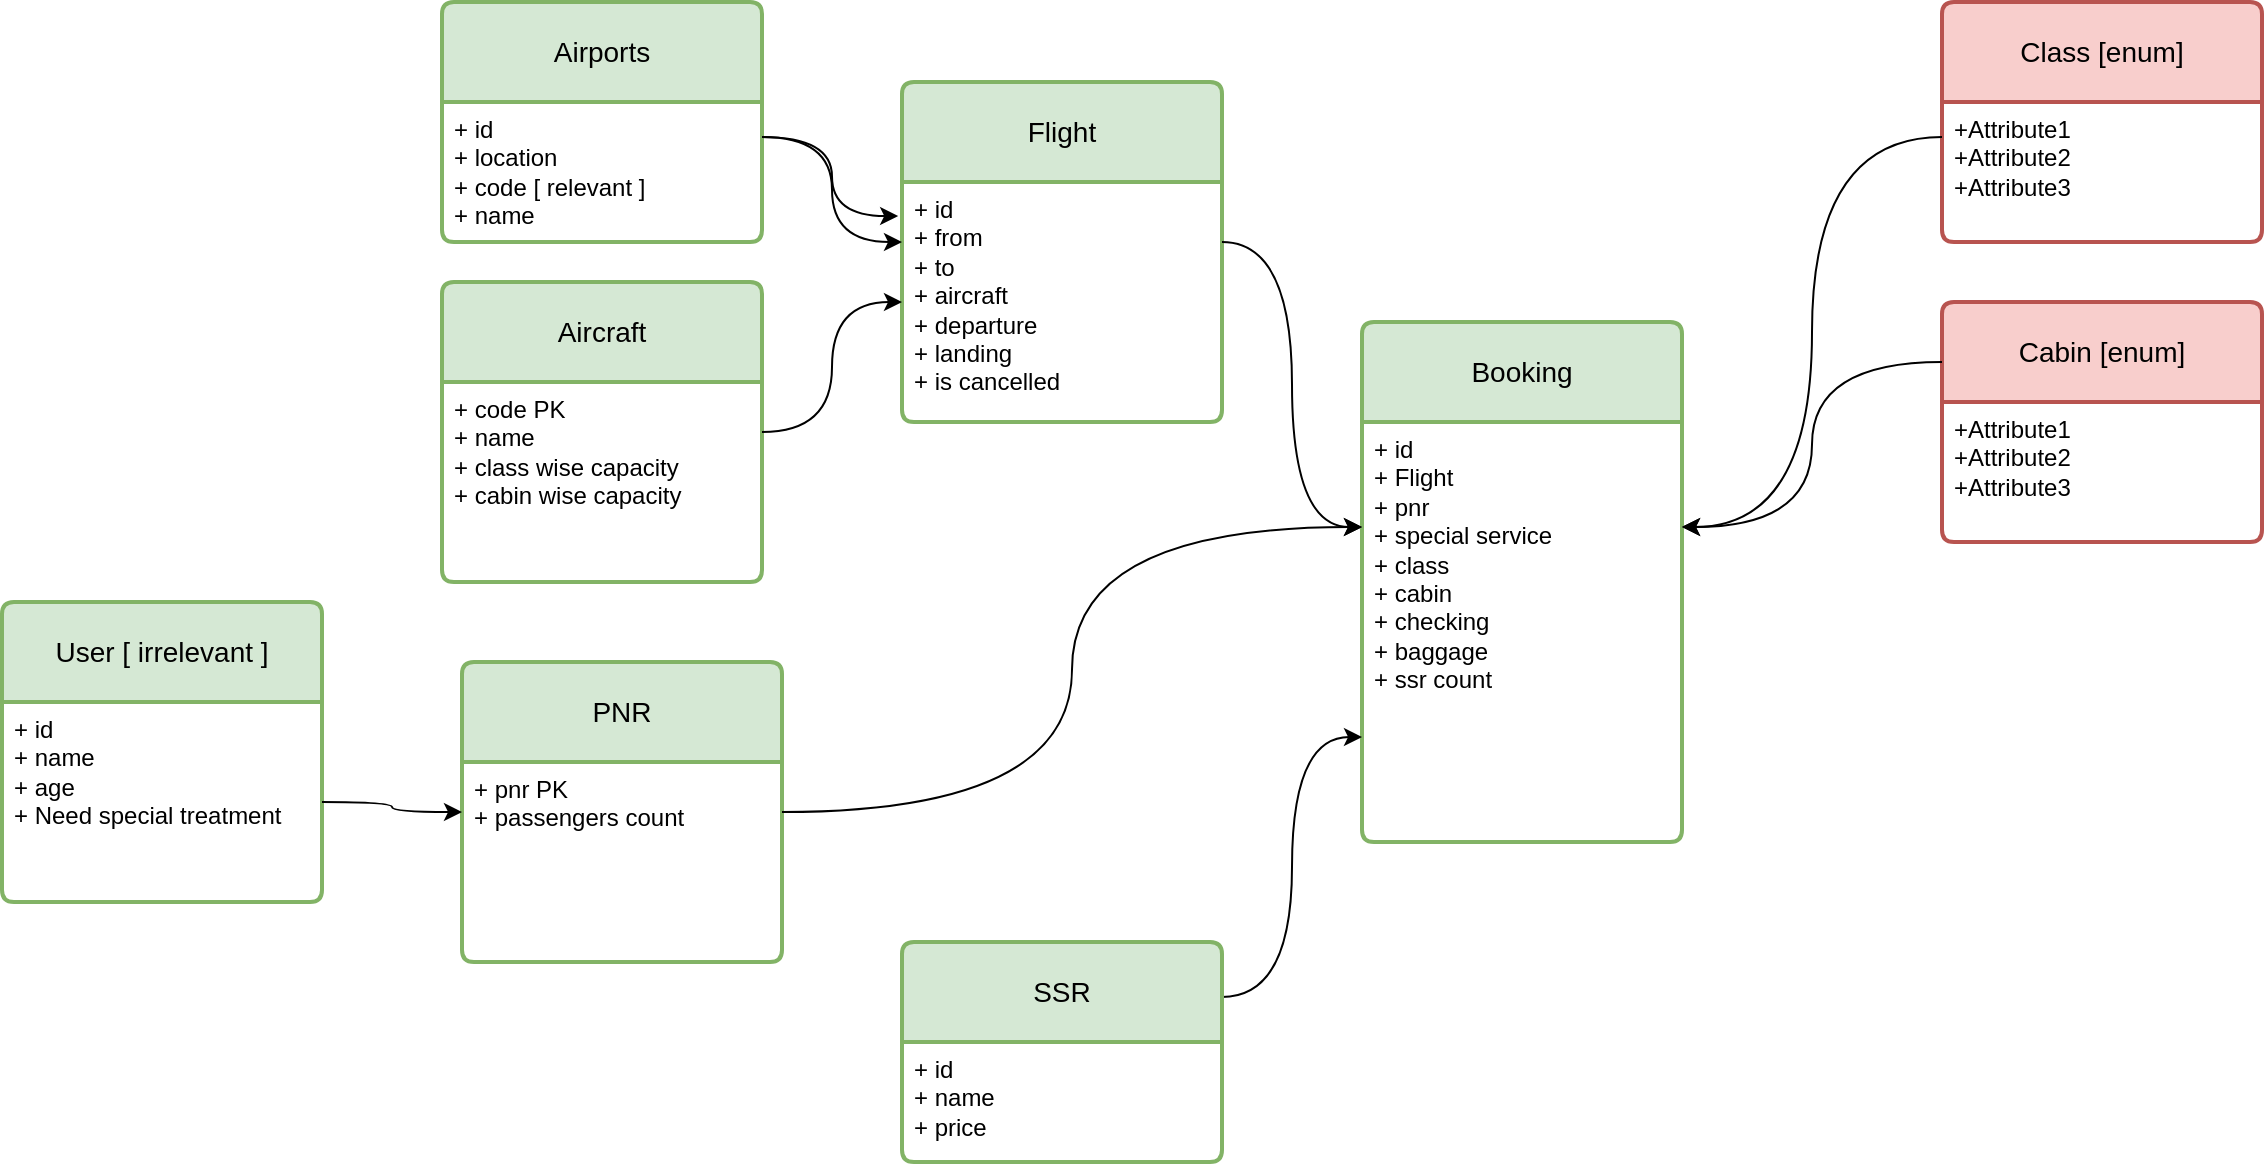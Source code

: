 <mxfile version="22.1.3" type="google">
  <diagram name="Page-1" id="DVYQqorRkGLsRXQ-Cx3g">
    <mxGraphModel grid="1" page="1" gridSize="10" guides="1" tooltips="1" connect="1" arrows="1" fold="1" pageScale="1" pageWidth="827" pageHeight="1169" math="0" shadow="0">
      <root>
        <mxCell id="0" />
        <mxCell id="1" parent="0" />
        <mxCell id="5XfUrKpNjmvtm7yDiPhU-18" value="Airports" style="swimlane;childLayout=stackLayout;horizontal=1;startSize=50;horizontalStack=0;rounded=1;fontSize=14;fontStyle=0;strokeWidth=2;resizeParent=0;resizeLast=1;shadow=0;dashed=0;align=center;arcSize=4;whiteSpace=wrap;html=1;fillColor=#d5e8d4;strokeColor=#82b366;" vertex="1" parent="1">
          <mxGeometry x="-110" y="180" width="160" height="120" as="geometry" />
        </mxCell>
        <mxCell id="5XfUrKpNjmvtm7yDiPhU-19" value="+ id&lt;br&gt;+ location&lt;br&gt;+ code [ relevant ]&lt;br&gt;+ name" style="align=left;strokeColor=none;fillColor=none;spacingLeft=4;fontSize=12;verticalAlign=top;resizable=0;rotatable=0;part=1;html=1;" vertex="1" parent="5XfUrKpNjmvtm7yDiPhU-18">
          <mxGeometry y="50" width="160" height="70" as="geometry" />
        </mxCell>
        <mxCell id="5XfUrKpNjmvtm7yDiPhU-20" value="Class [enum]" style="swimlane;childLayout=stackLayout;horizontal=1;startSize=50;horizontalStack=0;rounded=1;fontSize=14;fontStyle=0;strokeWidth=2;resizeParent=0;resizeLast=1;shadow=0;dashed=0;align=center;arcSize=4;whiteSpace=wrap;html=1;fillColor=#f8cecc;strokeColor=#b85450;" vertex="1" parent="1">
          <mxGeometry x="640" y="180" width="160" height="120" as="geometry" />
        </mxCell>
        <mxCell id="5XfUrKpNjmvtm7yDiPhU-21" value="+Attribute1&#xa;+Attribute2&#xa;+Attribute3" style="align=left;strokeColor=none;fillColor=none;spacingLeft=4;fontSize=12;verticalAlign=top;resizable=0;rotatable=0;part=1;html=1;" vertex="1" parent="5XfUrKpNjmvtm7yDiPhU-20">
          <mxGeometry y="50" width="160" height="70" as="geometry" />
        </mxCell>
        <mxCell id="5XfUrKpNjmvtm7yDiPhU-22" value="Cabin&amp;nbsp;[enum]" style="swimlane;childLayout=stackLayout;horizontal=1;startSize=50;horizontalStack=0;rounded=1;fontSize=14;fontStyle=0;strokeWidth=2;resizeParent=0;resizeLast=1;shadow=0;dashed=0;align=center;arcSize=4;whiteSpace=wrap;html=1;fillColor=#f8cecc;strokeColor=#b85450;" vertex="1" parent="1">
          <mxGeometry x="640" y="330" width="160" height="120" as="geometry" />
        </mxCell>
        <mxCell id="5XfUrKpNjmvtm7yDiPhU-23" value="+Attribute1&#xa;+Attribute2&#xa;+Attribute3" style="align=left;strokeColor=none;fillColor=none;spacingLeft=4;fontSize=12;verticalAlign=top;resizable=0;rotatable=0;part=1;html=1;" vertex="1" parent="5XfUrKpNjmvtm7yDiPhU-22">
          <mxGeometry y="50" width="160" height="70" as="geometry" />
        </mxCell>
        <mxCell id="5XfUrKpNjmvtm7yDiPhU-24" value="Aircraft" style="swimlane;childLayout=stackLayout;horizontal=1;startSize=50;horizontalStack=0;rounded=1;fontSize=14;fontStyle=0;strokeWidth=2;resizeParent=0;resizeLast=1;shadow=0;dashed=0;align=center;arcSize=4;whiteSpace=wrap;html=1;fillColor=#d5e8d4;strokeColor=#82b366;" vertex="1" parent="1">
          <mxGeometry x="-110" y="320" width="160" height="150" as="geometry" />
        </mxCell>
        <mxCell id="5XfUrKpNjmvtm7yDiPhU-25" value="+ code PK&lt;br&gt;+ name&lt;br&gt;+ class wise capacity&lt;br&gt;+ cabin wise capacity" style="align=left;strokeColor=none;fillColor=none;spacingLeft=4;fontSize=12;verticalAlign=top;resizable=0;rotatable=0;part=1;html=1;" vertex="1" parent="5XfUrKpNjmvtm7yDiPhU-24">
          <mxGeometry y="50" width="160" height="100" as="geometry" />
        </mxCell>
        <mxCell id="5XfUrKpNjmvtm7yDiPhU-27" value="User [ irrelevant ]" style="swimlane;childLayout=stackLayout;horizontal=1;startSize=50;horizontalStack=0;rounded=1;fontSize=14;fontStyle=0;strokeWidth=2;resizeParent=0;resizeLast=1;shadow=0;dashed=0;align=center;arcSize=4;whiteSpace=wrap;html=1;fillColor=#d5e8d4;strokeColor=#82b366;" vertex="1" parent="1">
          <mxGeometry x="-330" y="480" width="160" height="150" as="geometry" />
        </mxCell>
        <mxCell id="5XfUrKpNjmvtm7yDiPhU-28" value="+ id&lt;br&gt;+ name&lt;br&gt;+ age&lt;br&gt;+ Need special treatment" style="align=left;strokeColor=none;fillColor=none;spacingLeft=4;fontSize=12;verticalAlign=top;resizable=0;rotatable=0;part=1;html=1;" vertex="1" parent="5XfUrKpNjmvtm7yDiPhU-27">
          <mxGeometry y="50" width="160" height="100" as="geometry" />
        </mxCell>
        <mxCell id="5XfUrKpNjmvtm7yDiPhU-29" value="PNR" style="swimlane;childLayout=stackLayout;horizontal=1;startSize=50;horizontalStack=0;rounded=1;fontSize=14;fontStyle=0;strokeWidth=2;resizeParent=0;resizeLast=1;shadow=0;dashed=0;align=center;arcSize=4;whiteSpace=wrap;html=1;fillColor=#d5e8d4;strokeColor=#82b366;" vertex="1" parent="1">
          <mxGeometry x="-100" y="510" width="160" height="150" as="geometry" />
        </mxCell>
        <mxCell id="5XfUrKpNjmvtm7yDiPhU-30" value="+ pnr PK&lt;br&gt;+ passengers count" style="align=left;strokeColor=none;fillColor=none;spacingLeft=4;fontSize=12;verticalAlign=top;resizable=0;rotatable=0;part=1;html=1;" vertex="1" parent="5XfUrKpNjmvtm7yDiPhU-29">
          <mxGeometry y="50" width="160" height="100" as="geometry" />
        </mxCell>
        <mxCell id="5XfUrKpNjmvtm7yDiPhU-33" value="Flight" style="swimlane;childLayout=stackLayout;horizontal=1;startSize=50;horizontalStack=0;rounded=1;fontSize=14;fontStyle=0;strokeWidth=2;resizeParent=0;resizeLast=1;shadow=0;dashed=0;align=center;arcSize=4;whiteSpace=wrap;html=1;fillColor=#d5e8d4;strokeColor=#82b366;" vertex="1" parent="1">
          <mxGeometry x="120" y="220" width="160" height="170" as="geometry" />
        </mxCell>
        <mxCell id="5XfUrKpNjmvtm7yDiPhU-34" value="+ id&lt;br&gt;+ from&lt;br&gt;+ to&lt;br&gt;+ aircraft&lt;br&gt;+ departure&lt;br&gt;+ landing&lt;br&gt;+ is cancelled&amp;nbsp;" style="align=left;strokeColor=none;fillColor=none;spacingLeft=4;fontSize=12;verticalAlign=top;resizable=0;rotatable=0;part=1;html=1;" vertex="1" parent="5XfUrKpNjmvtm7yDiPhU-33">
          <mxGeometry y="50" width="160" height="120" as="geometry" />
        </mxCell>
        <mxCell id="5XfUrKpNjmvtm7yDiPhU-35" style="edgeStyle=orthogonalEdgeStyle;rounded=0;orthogonalLoop=1;jettySize=auto;html=1;exitX=1;exitY=0.25;exitDx=0;exitDy=0;entryX=-0.012;entryY=0.142;entryDx=0;entryDy=0;entryPerimeter=0;curved=1;" edge="1" parent="1" source="5XfUrKpNjmvtm7yDiPhU-19" target="5XfUrKpNjmvtm7yDiPhU-34">
          <mxGeometry relative="1" as="geometry" />
        </mxCell>
        <mxCell id="5XfUrKpNjmvtm7yDiPhU-36" style="edgeStyle=orthogonalEdgeStyle;rounded=0;orthogonalLoop=1;jettySize=auto;html=1;exitX=1;exitY=0.25;exitDx=0;exitDy=0;entryX=0;entryY=0.25;entryDx=0;entryDy=0;curved=1;" edge="1" parent="1" source="5XfUrKpNjmvtm7yDiPhU-19" target="5XfUrKpNjmvtm7yDiPhU-34">
          <mxGeometry relative="1" as="geometry" />
        </mxCell>
        <mxCell id="5XfUrKpNjmvtm7yDiPhU-37" style="edgeStyle=orthogonalEdgeStyle;curved=1;rounded=0;orthogonalLoop=1;jettySize=auto;html=1;exitX=1;exitY=0.25;exitDx=0;exitDy=0;entryX=0;entryY=0.5;entryDx=0;entryDy=0;" edge="1" parent="1" source="5XfUrKpNjmvtm7yDiPhU-25" target="5XfUrKpNjmvtm7yDiPhU-34">
          <mxGeometry relative="1" as="geometry" />
        </mxCell>
        <mxCell id="5XfUrKpNjmvtm7yDiPhU-38" value="Booking" style="swimlane;childLayout=stackLayout;horizontal=1;startSize=50;horizontalStack=0;rounded=1;fontSize=14;fontStyle=0;strokeWidth=2;resizeParent=0;resizeLast=1;shadow=0;dashed=0;align=center;arcSize=4;whiteSpace=wrap;html=1;fillColor=#d5e8d4;strokeColor=#82b366;" vertex="1" parent="1">
          <mxGeometry x="350" y="340" width="160" height="260" as="geometry" />
        </mxCell>
        <mxCell id="5XfUrKpNjmvtm7yDiPhU-39" value="+ id&lt;br&gt;+ Flight&lt;br&gt;+ pnr&lt;br&gt;+ special service&lt;br&gt;+ class&lt;br&gt;+ cabin&lt;br&gt;+ checking&lt;br&gt;+ baggage&lt;br&gt;+ ssr count" style="align=left;strokeColor=none;fillColor=none;spacingLeft=4;fontSize=12;verticalAlign=top;resizable=0;rotatable=0;part=1;html=1;" vertex="1" parent="5XfUrKpNjmvtm7yDiPhU-38">
          <mxGeometry y="50" width="160" height="210" as="geometry" />
        </mxCell>
        <mxCell id="5XfUrKpNjmvtm7yDiPhU-40" style="edgeStyle=orthogonalEdgeStyle;curved=1;rounded=0;orthogonalLoop=1;jettySize=auto;html=1;exitX=1;exitY=0.25;exitDx=0;exitDy=0;entryX=0;entryY=0.25;entryDx=0;entryDy=0;" edge="1" parent="1" source="5XfUrKpNjmvtm7yDiPhU-30" target="5XfUrKpNjmvtm7yDiPhU-39">
          <mxGeometry relative="1" as="geometry" />
        </mxCell>
        <mxCell id="5XfUrKpNjmvtm7yDiPhU-41" style="edgeStyle=orthogonalEdgeStyle;curved=1;rounded=0;orthogonalLoop=1;jettySize=auto;html=1;exitX=1;exitY=0.25;exitDx=0;exitDy=0;entryX=0;entryY=0.25;entryDx=0;entryDy=0;" edge="1" parent="1" source="5XfUrKpNjmvtm7yDiPhU-34" target="5XfUrKpNjmvtm7yDiPhU-39">
          <mxGeometry relative="1" as="geometry" />
        </mxCell>
        <mxCell id="5XfUrKpNjmvtm7yDiPhU-42" style="edgeStyle=orthogonalEdgeStyle;curved=1;rounded=0;orthogonalLoop=1;jettySize=auto;html=1;exitX=1;exitY=0.5;exitDx=0;exitDy=0;entryX=0;entryY=0.25;entryDx=0;entryDy=0;" edge="1" parent="1" source="5XfUrKpNjmvtm7yDiPhU-28" target="5XfUrKpNjmvtm7yDiPhU-30">
          <mxGeometry relative="1" as="geometry" />
        </mxCell>
        <mxCell id="5XfUrKpNjmvtm7yDiPhU-43" style="edgeStyle=orthogonalEdgeStyle;curved=1;rounded=0;orthogonalLoop=1;jettySize=auto;html=1;exitX=0;exitY=0.25;exitDx=0;exitDy=0;entryX=1;entryY=0.25;entryDx=0;entryDy=0;" edge="1" parent="1" source="5XfUrKpNjmvtm7yDiPhU-21" target="5XfUrKpNjmvtm7yDiPhU-39">
          <mxGeometry relative="1" as="geometry" />
        </mxCell>
        <mxCell id="5XfUrKpNjmvtm7yDiPhU-44" style="edgeStyle=orthogonalEdgeStyle;curved=1;rounded=0;orthogonalLoop=1;jettySize=auto;html=1;exitX=0;exitY=0.25;exitDx=0;exitDy=0;entryX=1;entryY=0.25;entryDx=0;entryDy=0;" edge="1" parent="1" source="5XfUrKpNjmvtm7yDiPhU-22" target="5XfUrKpNjmvtm7yDiPhU-39">
          <mxGeometry relative="1" as="geometry" />
        </mxCell>
        <mxCell id="5XfUrKpNjmvtm7yDiPhU-49" style="edgeStyle=orthogonalEdgeStyle;curved=1;rounded=0;orthogonalLoop=1;jettySize=auto;html=1;exitX=1;exitY=0.25;exitDx=0;exitDy=0;entryX=0;entryY=0.75;entryDx=0;entryDy=0;" edge="1" parent="1" source="5XfUrKpNjmvtm7yDiPhU-45" target="5XfUrKpNjmvtm7yDiPhU-39">
          <mxGeometry relative="1" as="geometry" />
        </mxCell>
        <mxCell id="5XfUrKpNjmvtm7yDiPhU-45" value="SSR" style="swimlane;childLayout=stackLayout;horizontal=1;startSize=50;horizontalStack=0;rounded=1;fontSize=14;fontStyle=0;strokeWidth=2;resizeParent=0;resizeLast=1;shadow=0;dashed=0;align=center;arcSize=4;whiteSpace=wrap;html=1;fillColor=#d5e8d4;strokeColor=#82b366;" vertex="1" parent="1">
          <mxGeometry x="120" y="650" width="160" height="110" as="geometry" />
        </mxCell>
        <mxCell id="5XfUrKpNjmvtm7yDiPhU-46" value="+ id&lt;br&gt;+ name&lt;br&gt;+ price" style="align=left;strokeColor=none;fillColor=none;spacingLeft=4;fontSize=12;verticalAlign=top;resizable=0;rotatable=0;part=1;html=1;" vertex="1" parent="5XfUrKpNjmvtm7yDiPhU-45">
          <mxGeometry y="50" width="160" height="60" as="geometry" />
        </mxCell>
      </root>
    </mxGraphModel>
  </diagram>
</mxfile>

